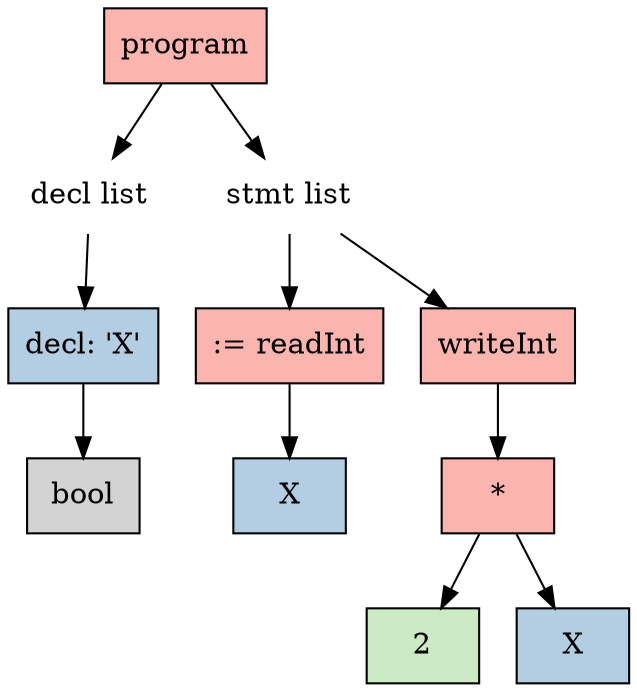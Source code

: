 digraph tl12Ast {
  ordering=out;
  node [shape = box, style = filled];
  n1 [label="program",fillcolor="/pastel13/1",shape=box]
  n2 [label="decl list",fillcolor="/x11/white",shape=none]
  n1 -> n2
  n3 [label="decl: 'X'",fillcolor="/pastel13/2",shape=box]
  n2 -> n3
  n4 [label="bool",fillcolor="/x11/lightgrey",shape=box]
  n3 -> n4
  n5 [label="stmt list",fillcolor="/x11/white",shape=none]
  n1 -> n5
  n6 [label=":= readInt",fillcolor="/pastel13/1",shape=box]
  n5 -> n6
  n7 [label="X",fillcolor="/pastel13/2",shape=box]
  n6 -> n7
  n8 [label="writeInt",fillcolor="/pastel13/1",shape=box]
  n5 -> n8
  n9 [label="*",fillcolor="/pastel13/1",shape=box]
  n8 -> n9
  n10 [label="2",fillcolor="/pastel13/3",shape=box]
  n9 -> n10
  n11 [label="X",fillcolor="/pastel13/2",shape=box]
  n9 -> n11
}
